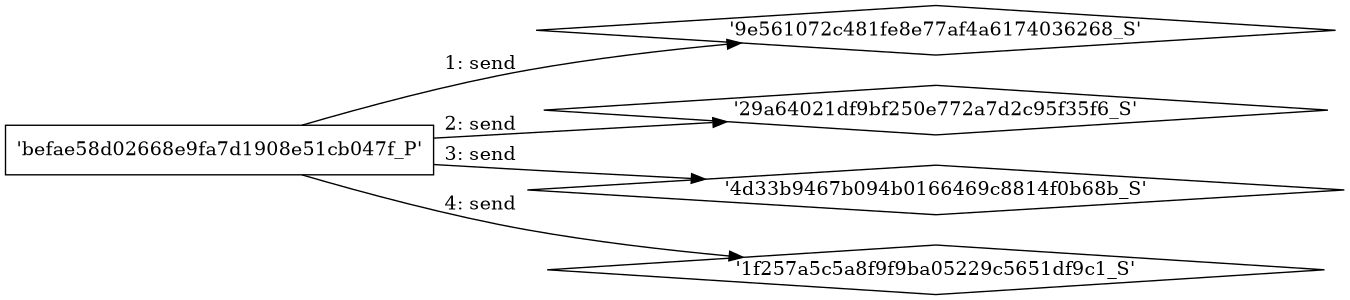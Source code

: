 digraph "D:\Learning\Paper\apt\基于CTI的攻击预警\Dataset\攻击图\ASGfromALLCTI\Vulnerability Spotlight Two vulnerabilities in Zoom could lead to code execution.dot" {
rankdir="LR"
size="9"
fixedsize="false"
splines="true"
nodesep=0.3
ranksep=0
fontsize=10
overlap="scalexy"
engine= "neato"
	"'9e561072c481fe8e77af4a6174036268_S'" [node_type=Socket shape=diamond]
	"'befae58d02668e9fa7d1908e51cb047f_P'" [node_type=Process shape=box]
	"'befae58d02668e9fa7d1908e51cb047f_P'" -> "'9e561072c481fe8e77af4a6174036268_S'" [label="1: send"]
	"'29a64021df9bf250e772a7d2c95f35f6_S'" [node_type=Socket shape=diamond]
	"'befae58d02668e9fa7d1908e51cb047f_P'" [node_type=Process shape=box]
	"'befae58d02668e9fa7d1908e51cb047f_P'" -> "'29a64021df9bf250e772a7d2c95f35f6_S'" [label="2: send"]
	"'4d33b9467b094b0166469c8814f0b68b_S'" [node_type=Socket shape=diamond]
	"'befae58d02668e9fa7d1908e51cb047f_P'" [node_type=Process shape=box]
	"'befae58d02668e9fa7d1908e51cb047f_P'" -> "'4d33b9467b094b0166469c8814f0b68b_S'" [label="3: send"]
	"'1f257a5c5a8f9f9ba05229c5651df9c1_S'" [node_type=Socket shape=diamond]
	"'befae58d02668e9fa7d1908e51cb047f_P'" [node_type=Process shape=box]
	"'befae58d02668e9fa7d1908e51cb047f_P'" -> "'1f257a5c5a8f9f9ba05229c5651df9c1_S'" [label="4: send"]
}
